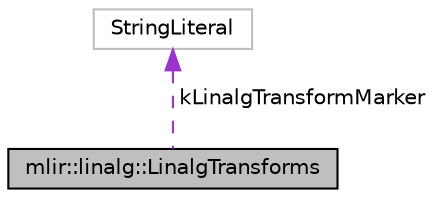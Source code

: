 digraph "mlir::linalg::LinalgTransforms"
{
  bgcolor="transparent";
  edge [fontname="Helvetica",fontsize="10",labelfontname="Helvetica",labelfontsize="10"];
  node [fontname="Helvetica",fontsize="10",shape=record];
  Node1 [label="mlir::linalg::LinalgTransforms",height=0.2,width=0.4,color="black", fillcolor="grey75", style="filled", fontcolor="black"];
  Node2 -> Node1 [dir="back",color="darkorchid3",fontsize="10",style="dashed",label=" kLinalgTransformMarker" ,fontname="Helvetica"];
  Node2 [label="StringLiteral",height=0.2,width=0.4,color="grey75"];
}
